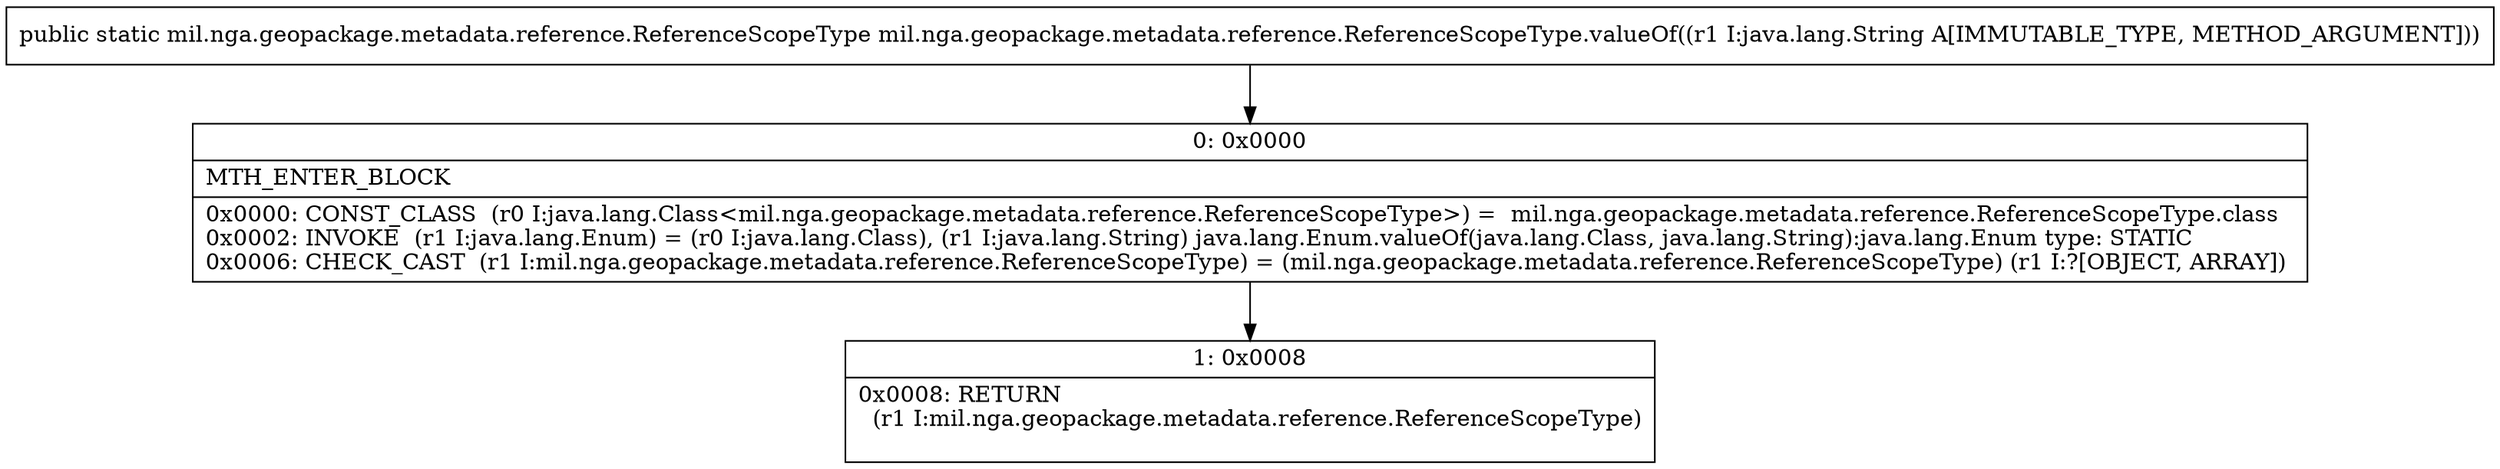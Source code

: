 digraph "CFG formil.nga.geopackage.metadata.reference.ReferenceScopeType.valueOf(Ljava\/lang\/String;)Lmil\/nga\/geopackage\/metadata\/reference\/ReferenceScopeType;" {
Node_0 [shape=record,label="{0\:\ 0x0000|MTH_ENTER_BLOCK\l|0x0000: CONST_CLASS  (r0 I:java.lang.Class\<mil.nga.geopackage.metadata.reference.ReferenceScopeType\>) =  mil.nga.geopackage.metadata.reference.ReferenceScopeType.class \l0x0002: INVOKE  (r1 I:java.lang.Enum) = (r0 I:java.lang.Class), (r1 I:java.lang.String) java.lang.Enum.valueOf(java.lang.Class, java.lang.String):java.lang.Enum type: STATIC \l0x0006: CHECK_CAST  (r1 I:mil.nga.geopackage.metadata.reference.ReferenceScopeType) = (mil.nga.geopackage.metadata.reference.ReferenceScopeType) (r1 I:?[OBJECT, ARRAY]) \l}"];
Node_1 [shape=record,label="{1\:\ 0x0008|0x0008: RETURN  \l  (r1 I:mil.nga.geopackage.metadata.reference.ReferenceScopeType)\l \l}"];
MethodNode[shape=record,label="{public static mil.nga.geopackage.metadata.reference.ReferenceScopeType mil.nga.geopackage.metadata.reference.ReferenceScopeType.valueOf((r1 I:java.lang.String A[IMMUTABLE_TYPE, METHOD_ARGUMENT])) }"];
MethodNode -> Node_0;
Node_0 -> Node_1;
}


